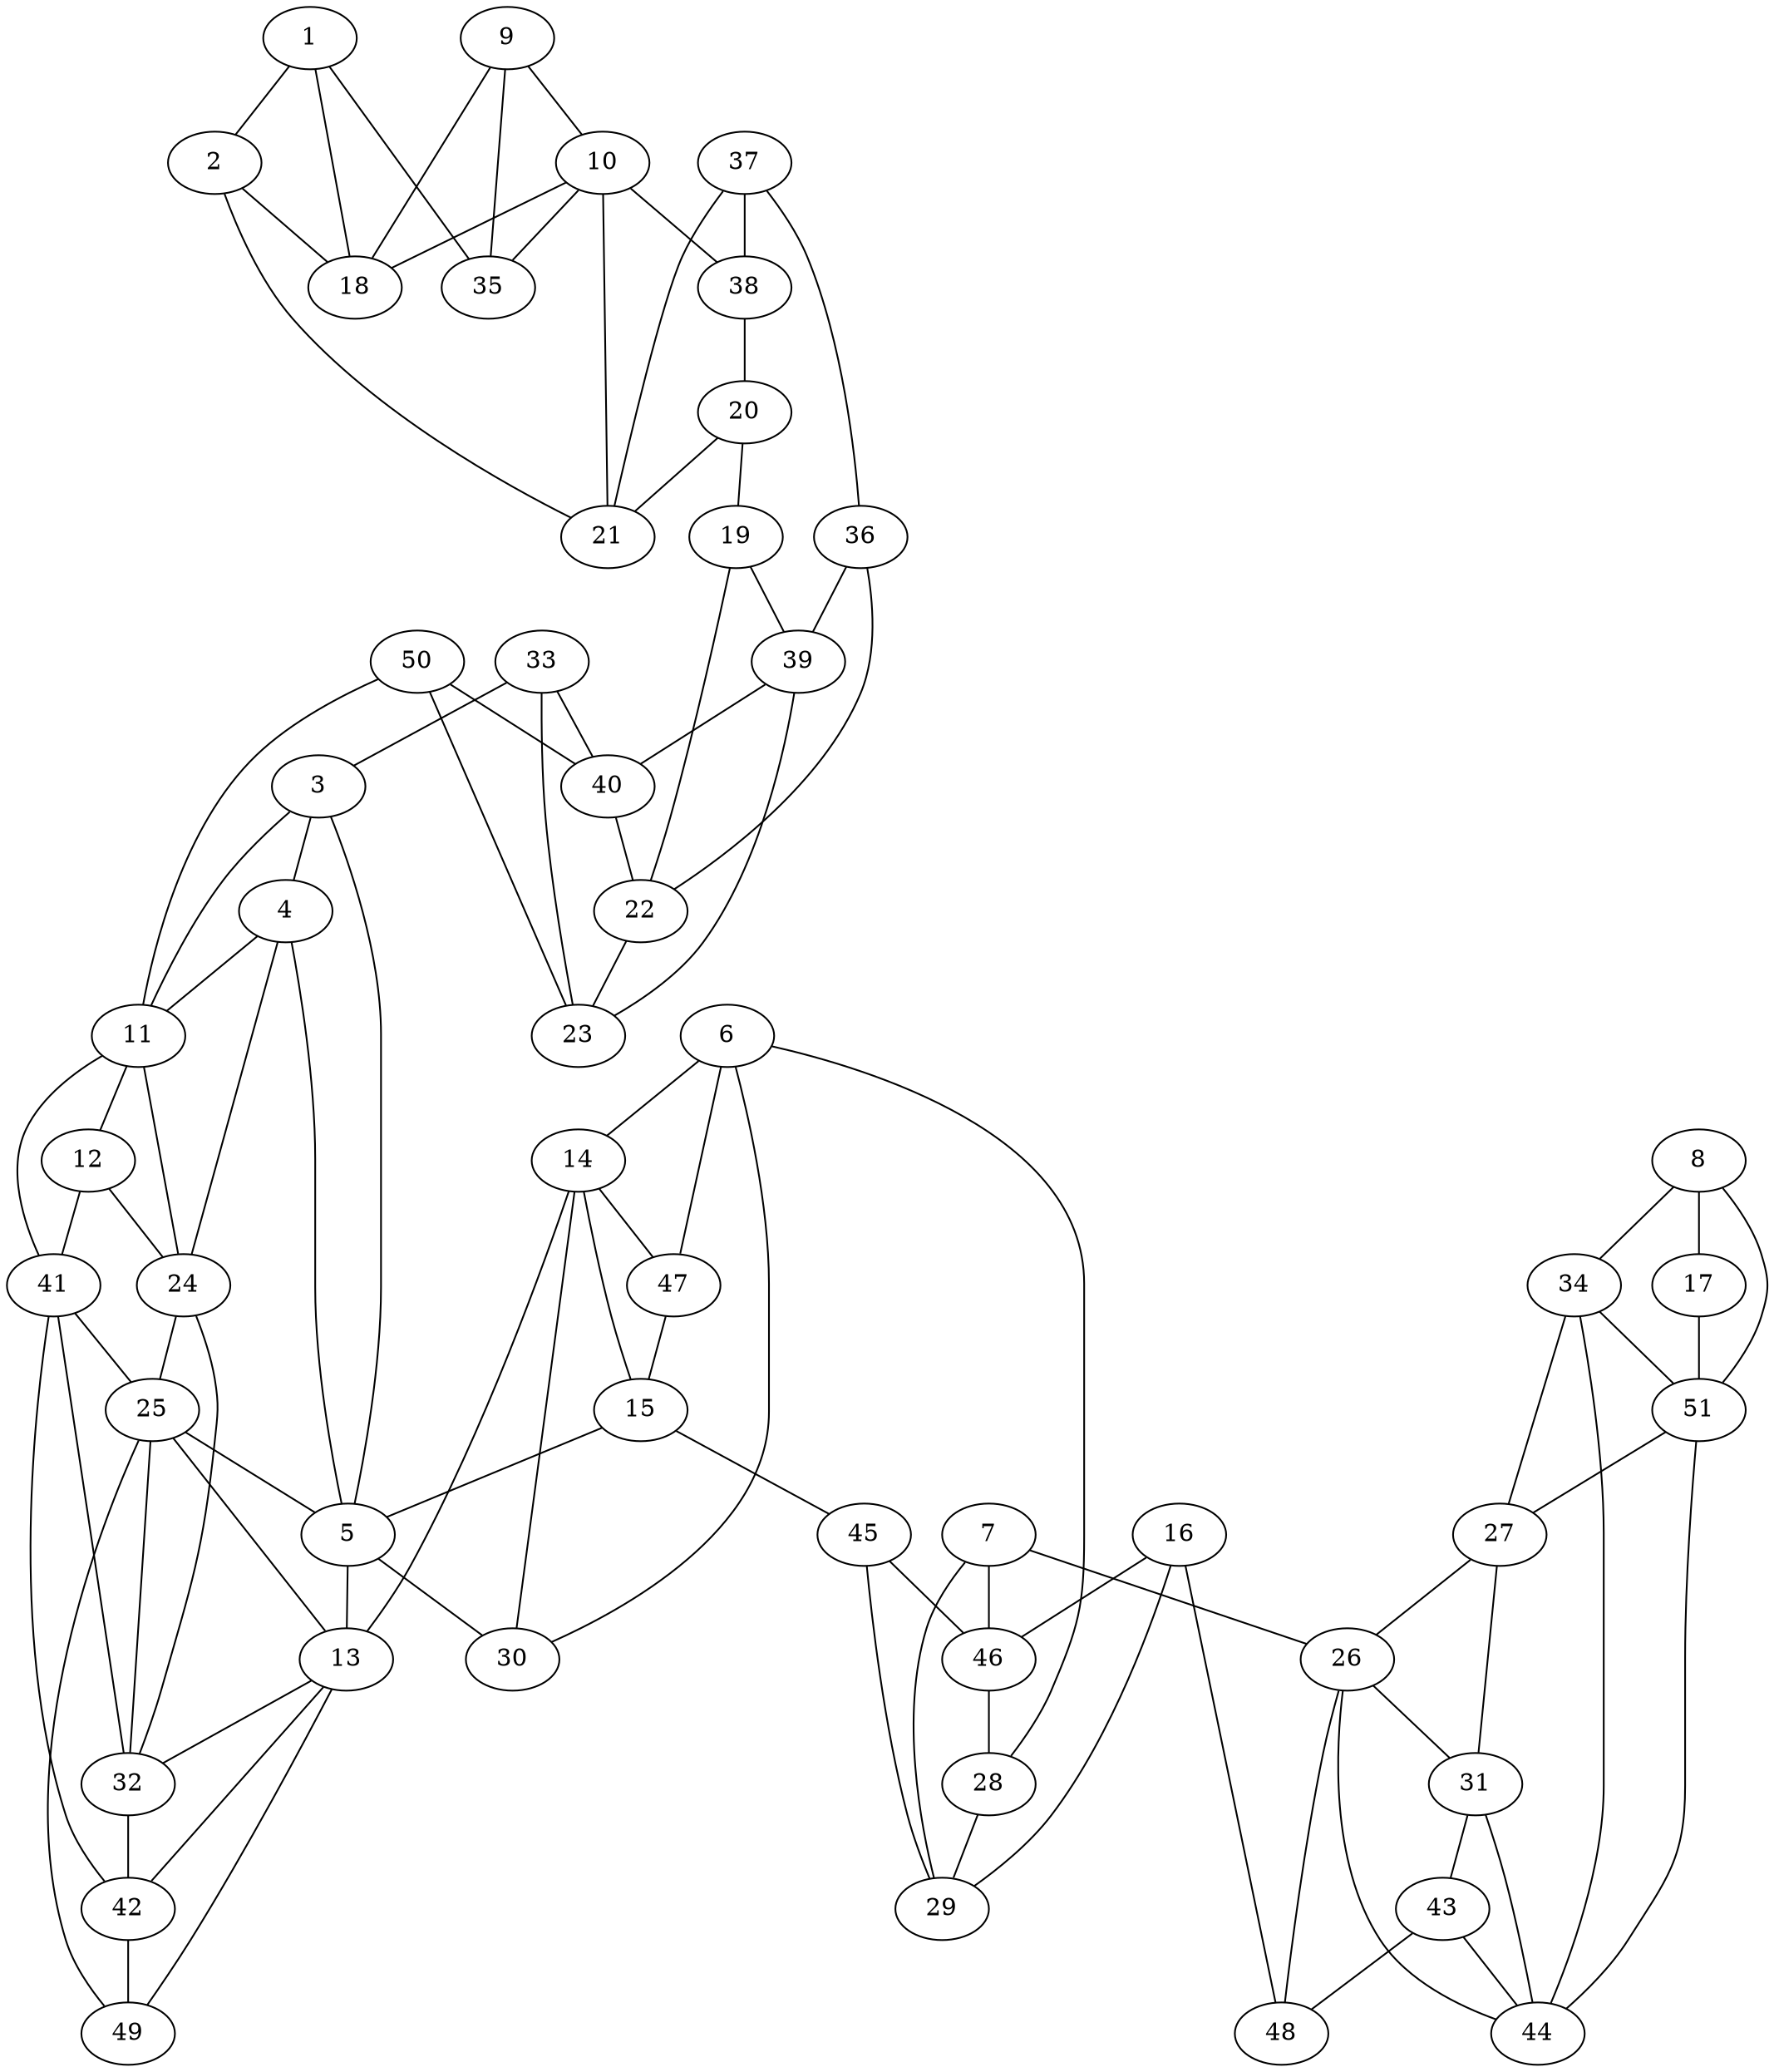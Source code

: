 graph pdb1vio {
	1	 [aaLength=10,
		sequence=LRLDKFIAEN,
		type=0];
	2	 [aaLength=11,
		sequence=GLTRSQATKAI,
		type=0];
	1 -- 2	 [distance0="11.47881",
		frequency=1,
		type0=1];
	18	 [aaLength=2,
		sequence=MS,
		type=1];
	1 -- 18	 [distance0="40.19101",
		frequency=1,
		type0=2];
	35	 [aaLength=2,
		sequence=MS,
		type=1];
	1 -- 35	 [distance0="40.19101",
		frequency=1,
		type0=3];
	2 -- 18	 [distance0="40.09212",
		frequency=1,
		type0=3];
	21	 [aaLength=3,
		sequence=SAV,
		type=1];
	2 -- 21	 [distance0="2.0",
		frequency=1,
		type0=4];
	3	 [aaLength=6,
		sequence=YPTIYQ,
		type=0];
	11	 [aaLength=6,
		sequence=YPTIYQ,
		type=0];
	3 -- 11	 [distance0="34.59708",
		frequency=1,
		type0=2];
	4	 [aaLength=6,
		sequence=DYPLAG,
		type=0];
	3 -- 4	 [distance0="9.558342",
		distance1="2.0",
		frequency=2,
		type0=1,
		type1=4];
	5	 [aaLength=10,
		sequence=TDDGQWSHRI,
		type=0];
	3 -- 5	 [distance0="35.8437",
		frequency=1,
		type0=3];
	4 -- 11	 [distance0="40.33748",
		frequency=1,
		type0=3];
	4 -- 5	 [distance0="28.64024",
		frequency=1,
		type0=2];
	24	 [aaLength=2,
		sequence=KL,
		type=1];
	4 -- 24	 [distance0="0.0",
		frequency=1,
		type0=5];
	13	 [aaLength=10,
		sequence=TDDGQWSHRI,
		type=0];
	5 -- 13	 [distance0="26.37154",
		frequency=1,
		type0=2];
	30	 [aaLength=7,
		sequence=CEKTYLV,
		type=1];
	5 -- 30	 [distance0="6.0",
		frequency=1,
		type0=4];
	6	 [aaLength=9,
		sequence=EENYSAACA,
		type=0];
	14	 [aaLength=4,
		sequence=TSPK,
		type=0];
	6 -- 14	 [distance0="23.28474",
		frequency=1,
		type0=3];
	28	 [aaLength=4,
		sequence=PAKL,
		type=1];
	6 -- 28	 [distance0="13.0",
		frequency=1,
		type0=4];
	6 -- 30	 [distance0="16.11886",
		frequency=1,
		type0=1];
	47	 [aaLength=7,
		sequence=CEKTYLV,
		type=1];
	6 -- 47	 [distance0="16.11886",
		frequency=1,
		type0=2];
	7	 [aaLength=10,
		sequence=RYHQVKRMFA,
		type=0];
	26	 [aaLength=9,
		sequence=NKVVGLHRW,
		type=1];
	7 -- 26	 [distance0="3.0",
		frequency=1,
		type0=4];
	29	 [aaLength=6,
		sequence=DYNVNL,
		type=1];
	7 -- 29	 [distance0="23.77506",
		frequency=1,
		type0=2];
	46	 [aaLength=6,
		sequence=DYNVNL,
		type=1];
	7 -- 46	 [distance0="23.77506",
		frequency=1,
		type0=3];
	8	 [aaLength=8,
		sequence=PLTQSEIE,
		type=0];
	17	 [aaLength=8,
		sequence=PLTQSEIE,
		type=0];
	8 -- 17	 [distance0="20.6041",
		frequency=1,
		type0=1];
	34	 [aaLength=3,
		sequence=GEY,
		type=1];
	8 -- 34	 [distance0="26.99991",
		frequency=1,
		type0=2];
	51	 [aaLength=3,
		sequence=GEY,
		type=1];
	8 -- 51	 [distance0="26.99991",
		frequency=1,
		type0=3];
	9	 [aaLength=10,
		sequence=LRLDKFIAEN,
		type=0];
	10	 [aaLength=11,
		sequence=GLTRSQATKAI,
		type=0];
	9 -- 10	 [distance0="13.15753",
		distance1="1.0",
		frequency=2,
		type0=3,
		type1=4];
	9 -- 18	 [distance0="6.914654",
		frequency=1,
		type0=1];
	9 -- 35	 [distance0="6.914654",
		frequency=1,
		type0=2];
	10 -- 18	 [distance0="13.0622",
		frequency=1,
		type0=1];
	10 -- 21	 [distance0="13.0622",
		frequency=1,
		type0=2];
	10 -- 35	 [distance0="13.0622",
		frequency=1,
		type0=3];
	38	 [aaLength=3,
		sequence=SAV,
		type=1];
	10 -- 38	 [distance0="2.0",
		frequency=1,
		type0=4];
	12	 [aaLength=5,
		sequence=YPLAG,
		type=0];
	11 -- 12	 [distance0="12.09362",
		distance1="3.0",
		frequency=2,
		type0=1,
		type1=4];
	11 -- 24	 [distance0="31.16816",
		frequency=1,
		type0=2];
	41	 [aaLength=2,
		sequence=KL,
		type=1];
	11 -- 41	 [distance0="31.16816",
		frequency=1,
		type0=3];
	12 -- 24	 [distance0="24.82492",
		frequency=1,
		type0=2];
	12 -- 41	 [distance0="24.82492",
		distance1="0.0",
		frequency=2,
		type0=3,
		type1=5];
	25	 [aaLength=7,
		sequence=DTTGLVL,
		type=1];
	13 -- 25	 [distance0="15.68076",
		frequency=1,
		type0=1];
	32	 [aaLength=7,
		sequence=DTTGLVL,
		type=1];
	13 -- 32	 [distance0="15.68076",
		frequency=1,
		type0=2];
	42	 [aaLength=7,
		sequence=DTTGLVL,
		type=1];
	13 -- 42	 [distance0="15.68076",
		frequency=1,
		type0=3];
	14 -- 13	 [distance0="16.41169",
		frequency=1,
		type0=3];
	14 -- 30	 [distance0="15.461",
		frequency=1,
		type0=1];
	14 -- 47	 [distance0="15.461",
		distance1="2.0",
		frequency=2,
		type0=2,
		type1=4];
	15	 [aaLength=9,
		sequence=EENYSAACA,
		type=0];
	15 -- 5	 [distance0="29.91956",
		frequency=1,
		type0=2];
	15 -- 14	 [distance0="29.58411",
		frequency=1,
		type0=1];
	45	 [aaLength=4,
		sequence=PAKL,
		type=1];
	15 -- 45	 [distance0="13.0",
		frequency=1,
		type0=4];
	16	 [aaLength=10,
		sequence=RYHQVKRMFA,
		type=0];
	16 -- 29	 [distance0="33.44617",
		frequency=1,
		type0=2];
	16 -- 46	 [distance0="33.44617",
		frequency=1,
		type0=3];
	48	 [aaLength=9,
		sequence=NKVVGLHRW,
		type=1];
	16 -- 48	 [distance0="3.0",
		frequency=1,
		type0=4];
	17 -- 51	 [distance0="19.5199",
		frequency=1,
		type0=2];
	19	 [aaLength=2,
		sequence=SV,
		type=1];
	22	 [aaLength=3,
		sequence=DEI,
		type=1];
	19 -- 22	 [distance0="7.0",
		distance1="5.0",
		frequency=2,
		type0=2,
		type1=4];
	39	 [aaLength=3,
		sequence=DEI,
		type=1];
	19 -- 39	 [distance0="7.0",
		frequency=1,
		type0=3];
	20	 [aaLength=2,
		sequence=NG,
		type=1];
	20 -- 19	 [distance0="6.0",
		frequency=1,
		type0=4];
	20 -- 21	 [distance0="5.0",
		frequency=1,
		type0=2];
	23	 [aaLength=2,
		sequence=ED,
		type=1];
	22 -- 23	 [distance0="5.0",
		distance1="2.0",
		frequency=2,
		type0=2,
		type1=4];
	24 -- 25	 [distance0="10.0",
		frequency=1,
		type0=2];
	24 -- 32	 [distance0="10.0",
		distance1="8.0",
		frequency=2,
		type0=3,
		type1=4];
	25 -- 5	 [distance0="1.0",
		frequency=1,
		type0=4];
	25 -- 32	 [distance0="0.0",
		frequency=1,
		type0=1];
	31	 [aaLength=9,
		sequence=NKVVGLHRW,
		type=1];
	26 -- 31	 [distance0="0.0",
		distance1="0.0",
		frequency=2,
		type0=1,
		type1=5];
	27	 [aaLength=2,
		sequence=GD,
		type=1];
	27 -- 26	 [distance0="11.0",
		frequency=1,
		type0=2];
	27 -- 31	 [distance0="11.0",
		frequency=1,
		type0=3];
	28 -- 29	 [distance0="8.0",
		distance1="4.0",
		frequency=2,
		type0=2,
		type1=4];
	43	 [aaLength=9,
		sequence=NKVVGLHRW,
		type=1];
	31 -- 43	 [distance0="0.0",
		frequency=1,
		type0=2];
	32 -- 42	 [distance0="0.0",
		frequency=1,
		type0=2];
	33	 [aaLength=6,
		sequence=GQYFML,
		type=1];
	33 -- 3	 [distance0="14.0",
		frequency=1,
		type0=4];
	33 -- 23	 [distance0="10.0",
		frequency=1,
		type0=2];
	40	 [aaLength=3,
		sequence=EDE,
		type=1];
	33 -- 40	 [distance0="10.0",
		frequency=1,
		type0=3];
	34 -- 27	 [distance0="11.0",
		frequency=1,
		type0=2];
	44	 [aaLength=2,
		sequence=GD,
		type=1];
	34 -- 44	 [distance0="11.0",
		frequency=1,
		type0=3];
	34 -- 51	 [distance0="0.0",
		frequency=1,
		type0=1];
	36	 [aaLength=2,
		sequence=SV,
		type=1];
	36 -- 22	 [distance0="7.0",
		frequency=1,
		type0=2];
	36 -- 39	 [distance0="7.0",
		distance1="5.0",
		frequency=2,
		type0=3,
		type1=4];
	37	 [aaLength=2,
		sequence=NG,
		type=1];
	37 -- 21	 [distance0="5.0",
		frequency=1,
		type0=2];
	37 -- 36	 [distance0="6.0",
		frequency=1,
		type0=4];
	37 -- 38	 [distance0="5.0",
		frequency=1,
		type0=3];
	38 -- 20	 [distance0="5.0",
		frequency=1,
		type0=2];
	39 -- 23	 [distance0="5.0",
		frequency=1,
		type0=2];
	39 -- 40	 [distance0="5.0",
		distance1="2.0",
		frequency=2,
		type0=3,
		type1=4];
	40 -- 22	 [distance0="5.0",
		frequency=1,
		type0=2];
	41 -- 25	 [distance0="10.0",
		frequency=1,
		type0=2];
	41 -- 32	 [distance0="10.0",
		frequency=1,
		type0=3];
	41 -- 42	 [distance0="8.0",
		frequency=1,
		type0=4];
	49	 [aaLength=7,
		sequence=DTTGLVL,
		type=1];
	42 -- 49	 [distance0="0.0",
		distance1="0.0",
		frequency=2,
		type0=3,
		type1=5];
	43 -- 44	 [distance0="2.0",
		frequency=1,
		type0=4];
	43 -- 48	 [distance0="0.0",
		frequency=1,
		type0=3];
	44 -- 26	 [distance0="11.0",
		frequency=1,
		type0=2];
	44 -- 31	 [distance0="11.0",
		frequency=1,
		type0=3];
	45 -- 29	 [distance0="8.0",
		frequency=1,
		type0=2];
	45 -- 46	 [distance0="8.0",
		distance1="4.0",
		frequency=2,
		type0=3,
		type1=4];
	46 -- 28	 [distance0="8.0",
		frequency=1,
		type0=2];
	47 -- 15	 [distance0="6.0",
		frequency=1,
		type0=4];
	48 -- 26	 [distance0="0.0",
		frequency=1,
		type0=1];
	49 -- 13	 [distance0="1.0",
		frequency=1,
		type0=4];
	49 -- 25	 [distance0="0.0",
		frequency=1,
		type0=1];
	50	 [aaLength=6,
		sequence=GQYFML,
		type=1];
	50 -- 11	 [distance0="14.0",
		frequency=1,
		type0=4];
	50 -- 23	 [distance0="10.0",
		frequency=1,
		type0=2];
	50 -- 40	 [distance0="10.0",
		frequency=1,
		type0=3];
	51 -- 27	 [distance0="11.0",
		frequency=1,
		type0=2];
	51 -- 44	 [distance0="11.0",
		frequency=1,
		type0=3];
}

